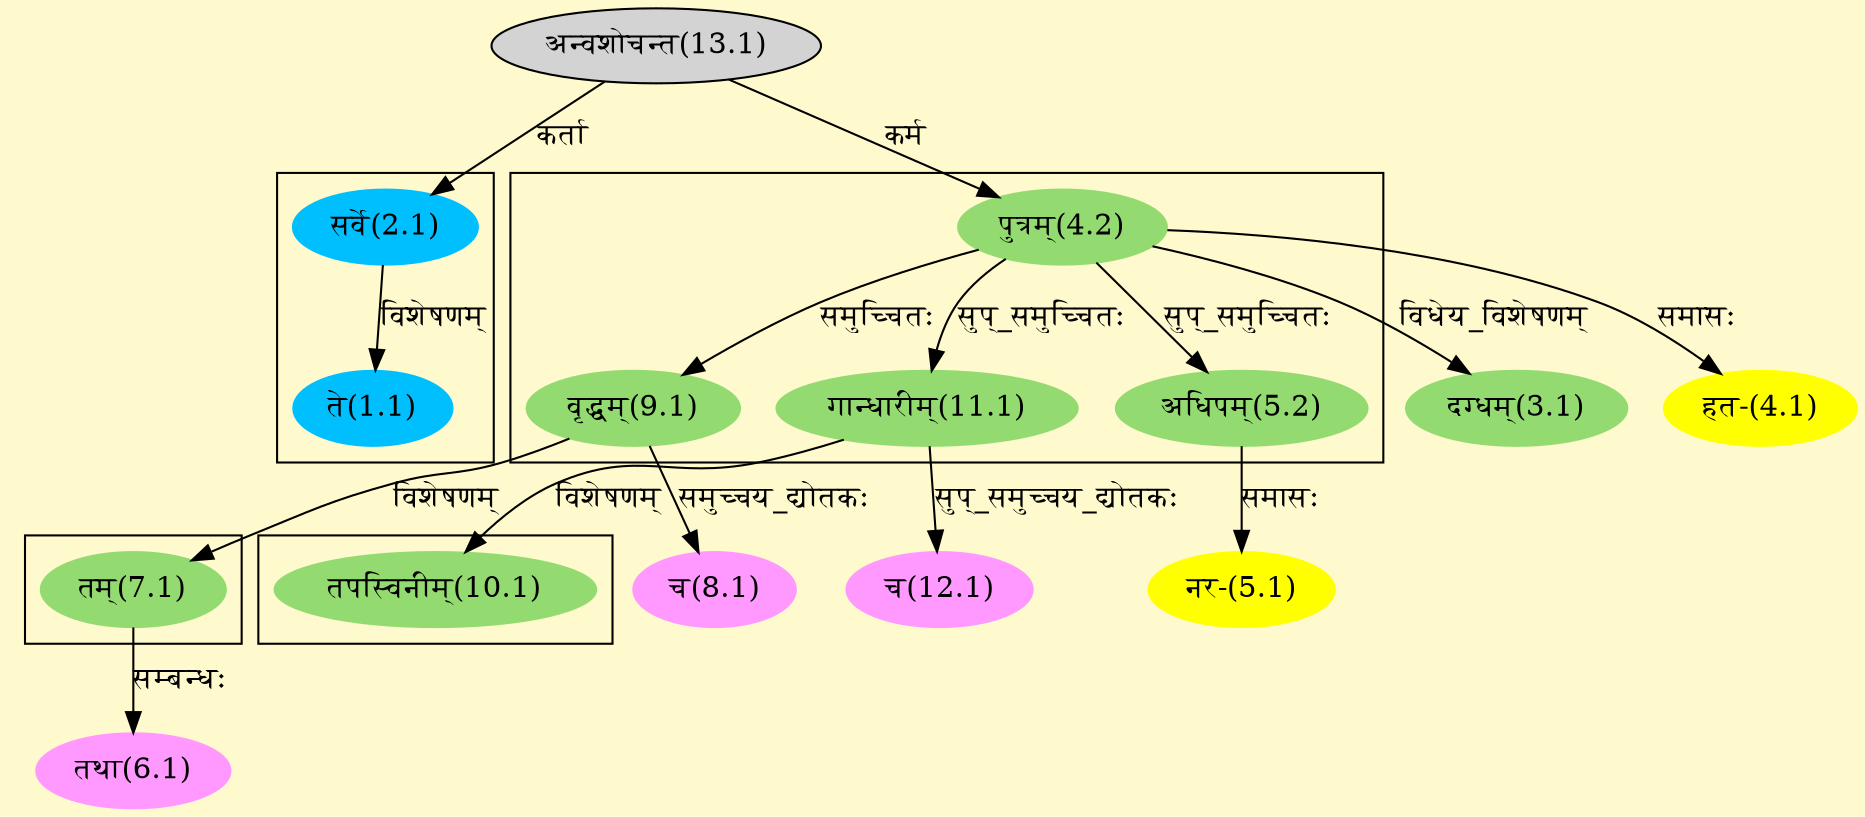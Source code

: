 digraph G{
rankdir=BT;
 compound=true;
 bgcolor="lemonchiffon1";

subgraph cluster_1{
Node1_1 [style=filled, color="#00BFFF" label = "ते(1.1)"]
Node2_1 [style=filled, color="#00BFFF" label = "सर्वे(2.1)"]

}

subgraph cluster_2{
Node5_2 [style=filled, color="#93DB70" label = "अधिपम्(5.2)"]
Node4_2 [style=filled, color="#93DB70" label = "पुत्रम्(4.2)"]
Node9_1 [style=filled, color="#93DB70" label = "वृद्धम्(9.1)"]
Node11_1 [style=filled, color="#93DB70" label = "गान्धारीम्(11.1)"]

}

subgraph cluster_3{
Node7_1 [style=filled, color="#93DB70" label = "तम्(7.1)"]
Node9_1 [style=filled, color="#93DB70" label = "वृद्धम्(9.1)"]

}

subgraph cluster_4{
Node10_1 [style=filled, color="#93DB70" label = "तपस्विनीम्(10.1)"]
Node11_1 [style=filled, color="#93DB70" label = "गान्धारीम्(11.1)"]

}
Node2_1 [style=filled, color="#00BFFF" label = "सर्वे(2.1)"]
Node13_1 [style=filled, color="" label = "अन्वशोचन्त(13.1)"]
Node3_1 [style=filled, color="#93DB70" label = "दग्धम्(3.1)"]
Node4_2 [style=filled, color="#93DB70" label = "पुत्रम्(4.2)"]
Node4_1 [style=filled, color="#FFFF00" label = "हत-(4.1)"]
Node5_1 [style=filled, color="#FFFF00" label = "नर-(5.1)"]
Node5_2 [style=filled, color="#93DB70" label = "अधिपम्(5.2)"]
Node6_1 [style=filled, color="#FF99FF" label = "तथा(6.1)"]
Node7_1 [style=filled, color="#93DB70" label = "तम्(7.1)"]
Node8_1 [style=filled, color="#FF99FF" label = "च(8.1)"]
Node9_1 [style=filled, color="#93DB70" label = "वृद्धम्(9.1)"]
Node12_1 [style=filled, color="#FF99FF" label = "च(12.1)"]
Node11_1 [style=filled, color="#93DB70" label = "गान्धारीम्(11.1)"]
/* Start of Relations section */

Node1_1 -> Node2_1 [  label="विशेषणम्"  dir="back" ]
Node2_1 -> Node13_1 [  label="कर्ता"  dir="back" ]
Node3_1 -> Node4_2 [  label="विधेय_विशेषणम्"  dir="back" ]
Node4_1 -> Node4_2 [  label="समासः"  dir="back" ]
Node4_2 -> Node13_1 [  label="कर्म"  dir="back" ]
Node5_1 -> Node5_2 [  label="समासः"  dir="back" ]
Node5_2 -> Node4_2 [  label="सुप्_समुच्चितः"  dir="back" ]
Node6_1 -> Node7_1 [  label="सम्बन्धः"  dir="back" ]
Node7_1 -> Node9_1 [  label="विशेषणम्"  dir="back" ]
Node8_1 -> Node9_1 [  label="समुच्चय_द्योतकः"  dir="back" ]
Node9_1 -> Node4_2 [  label="समुच्चितः"  dir="back" ]
Node10_1 -> Node11_1 [  label="विशेषणम्"  dir="back" ]
Node11_1 -> Node4_2 [  label="सुप्_समुच्चितः"  dir="back" ]
Node12_1 -> Node11_1 [  label="सुप्_समुच्चय_द्योतकः"  dir="back" ]
}
